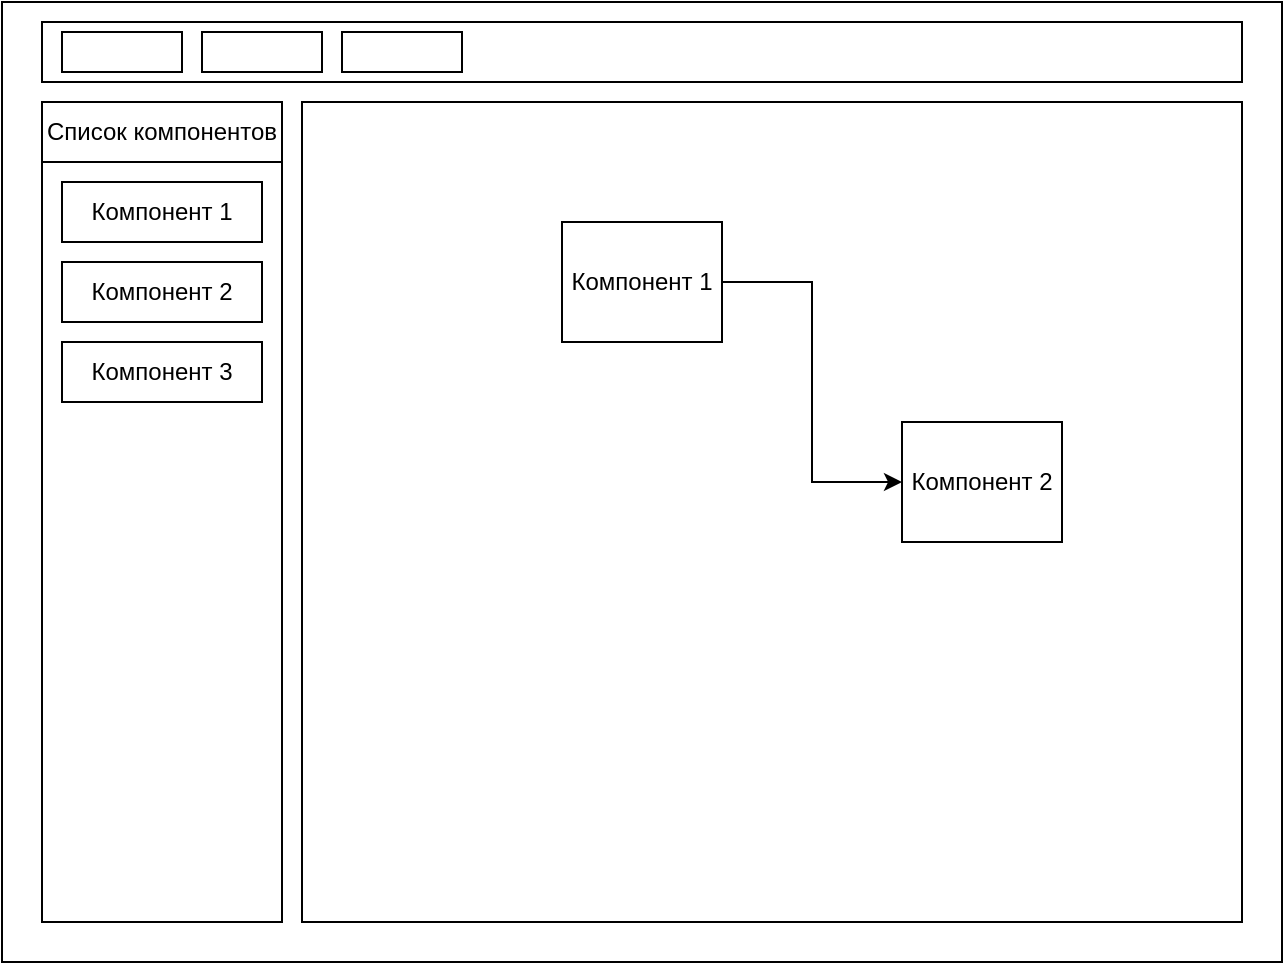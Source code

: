 <mxfile version="20.7.4" type="google" pages="2"><diagram id="t8XJoiSvXMWFGkSuY3pl" name="Страница 1"><mxGraphModel grid="0" page="1" gridSize="10" guides="1" tooltips="1" connect="1" arrows="1" fold="1" pageScale="1" pageWidth="827" pageHeight="1169" math="0" shadow="0"><root><mxCell id="0"/><mxCell id="1" parent="0"/><mxCell id="1RdqkhSwKLUy7k0vl5lH-1" value="" style="rounded=0;whiteSpace=wrap;html=1;" vertex="1" parent="1"><mxGeometry x="120" y="120" width="640" height="480" as="geometry"/></mxCell><mxCell id="1RdqkhSwKLUy7k0vl5lH-2" value="" style="rounded=0;whiteSpace=wrap;html=1;" vertex="1" parent="1"><mxGeometry x="140" y="170" width="120" height="410" as="geometry"/></mxCell><mxCell id="1RdqkhSwKLUy7k0vl5lH-3" value="" style="rounded=0;whiteSpace=wrap;html=1;shadow=0;labelBorderColor=none;sketch=0;strokeWidth=1;fillColor=default;gradientColor=none;" vertex="1" parent="1"><mxGeometry x="140" y="130" width="600" height="30" as="geometry"/></mxCell><mxCell id="1RdqkhSwKLUy7k0vl5lH-4" value="" style="rounded=0;whiteSpace=wrap;html=1;" vertex="1" parent="1"><mxGeometry x="150" y="135" width="60" height="20" as="geometry"/></mxCell><mxCell id="1RdqkhSwKLUy7k0vl5lH-5" value="" style="rounded=0;whiteSpace=wrap;html=1;" vertex="1" parent="1"><mxGeometry x="220" y="135" width="60" height="20" as="geometry"/></mxCell><mxCell id="1RdqkhSwKLUy7k0vl5lH-6" value="" style="rounded=0;whiteSpace=wrap;html=1;" vertex="1" parent="1"><mxGeometry x="290" y="135" width="60" height="20" as="geometry"/></mxCell><mxCell id="1RdqkhSwKLUy7k0vl5lH-10" value="Список компонентов" style="rounded=0;whiteSpace=wrap;html=1;" vertex="1" parent="1"><mxGeometry x="140" y="170" width="120" height="30" as="geometry"/></mxCell><mxCell id="1RdqkhSwKLUy7k0vl5lH-11" value="Компонент 1" style="rounded=0;whiteSpace=wrap;html=1;" vertex="1" parent="1"><mxGeometry x="150" y="210" width="100" height="30" as="geometry"/></mxCell><mxCell id="1RdqkhSwKLUy7k0vl5lH-12" value="Компонент 2" style="rounded=0;whiteSpace=wrap;html=1;" vertex="1" parent="1"><mxGeometry x="150" y="250" width="100" height="30" as="geometry"/></mxCell><mxCell id="1RdqkhSwKLUy7k0vl5lH-13" value="Компонент 3" style="rounded=0;whiteSpace=wrap;html=1;" vertex="1" parent="1"><mxGeometry x="150" y="290" width="100" height="30" as="geometry"/></mxCell><mxCell id="1RdqkhSwKLUy7k0vl5lH-23" value="" style="rounded=0;whiteSpace=wrap;html=1;" vertex="1" parent="1"><mxGeometry x="270" y="170" width="470" height="410" as="geometry"/></mxCell><mxCell id="1RdqkhSwKLUy7k0vl5lH-7" value="Компонент 1" style="rounded=0;whiteSpace=wrap;html=1;" vertex="1" parent="1"><mxGeometry x="400" y="230" width="80" height="60" as="geometry"/></mxCell><mxCell id="1RdqkhSwKLUy7k0vl5lH-9" value="" style="endArrow=classic;html=1;rounded=0;exitX=1;exitY=0.5;exitDx=0;exitDy=0;entryX=0;entryY=0.5;entryDx=0;entryDy=0;edgeStyle=orthogonalEdgeStyle;" edge="1" parent="1" source="1RdqkhSwKLUy7k0vl5lH-7" target="1RdqkhSwKLUy7k0vl5lH-8"><mxGeometry width="50" height="50" relative="1" as="geometry"><mxPoint x="370" y="400" as="sourcePoint"/><mxPoint x="420" y="350" as="targetPoint"/></mxGeometry></mxCell><mxCell id="1RdqkhSwKLUy7k0vl5lH-8" value="Компонент 2" style="rounded=0;whiteSpace=wrap;html=1;" vertex="1" parent="1"><mxGeometry x="570" y="330" width="80" height="60" as="geometry"/></mxCell></root></mxGraphModel></diagram><diagram id="Th6yydyu8VWPoCXcWhln" name="Страница 2"><mxGraphModel grid="1" page="1" gridSize="10" guides="1" tooltips="1" connect="1" arrows="1" fold="1" pageScale="1" pageWidth="827" pageHeight="1169" math="0" shadow="0"><root><mxCell id="0"/><mxCell id="1" parent="0"/><mxCell id="Gv5Bzcx1kHstTw8GEAdA-1" value="" style="rounded=0;whiteSpace=wrap;html=1;" vertex="1" parent="1"><mxGeometry x="340" y="450" width="200" height="240" as="geometry"/></mxCell><mxCell id="Gv5Bzcx1kHstTw8GEAdA-2" value="Изменить компонет" style="rounded=0;whiteSpace=wrap;html=1;" vertex="1" parent="1"><mxGeometry x="340" y="450" width="200" height="30" as="geometry"/></mxCell><mxCell id="Gv5Bzcx1kHstTw8GEAdA-3" value="" style="rounded=0;whiteSpace=wrap;html=1;" vertex="1" parent="1"><mxGeometry x="350" y="510" width="180" height="30" as="geometry"/></mxCell><mxCell id="Gv5Bzcx1kHstTw8GEAdA-4" value="" style="rounded=0;whiteSpace=wrap;html=1;" vertex="1" parent="1"><mxGeometry x="350" y="570" width="180" height="30" as="geometry"/></mxCell><mxCell id="Gv5Bzcx1kHstTw8GEAdA-5" value="" style="rounded=0;whiteSpace=wrap;html=1;" vertex="1" parent="1"><mxGeometry x="350" y="630" width="180" height="30" as="geometry"/></mxCell><mxCell id="Gv5Bzcx1kHstTw8GEAdA-6" value="Название" style="text;html=1;align=center;verticalAlign=middle;resizable=0;points=[];autosize=1;strokeColor=none;fillColor=none;" vertex="1" parent="1"><mxGeometry x="340" y="480" width="80" height="30" as="geometry"/></mxCell><mxCell id="Gv5Bzcx1kHstTw8GEAdA-7" value="Текст" style="text;html=1;align=center;verticalAlign=middle;resizable=0;points=[];autosize=1;strokeColor=none;fillColor=none;" vertex="1" parent="1"><mxGeometry x="340" y="540" width="50" height="30" as="geometry"/></mxCell><mxCell id="Gv5Bzcx1kHstTw8GEAdA-8" value="Характеристики" style="text;html=1;align=center;verticalAlign=middle;resizable=0;points=[];autosize=1;strokeColor=none;fillColor=none;" vertex="1" parent="1"><mxGeometry x="340" y="600" width="110" height="30" as="geometry"/></mxCell></root></mxGraphModel></diagram></mxfile>